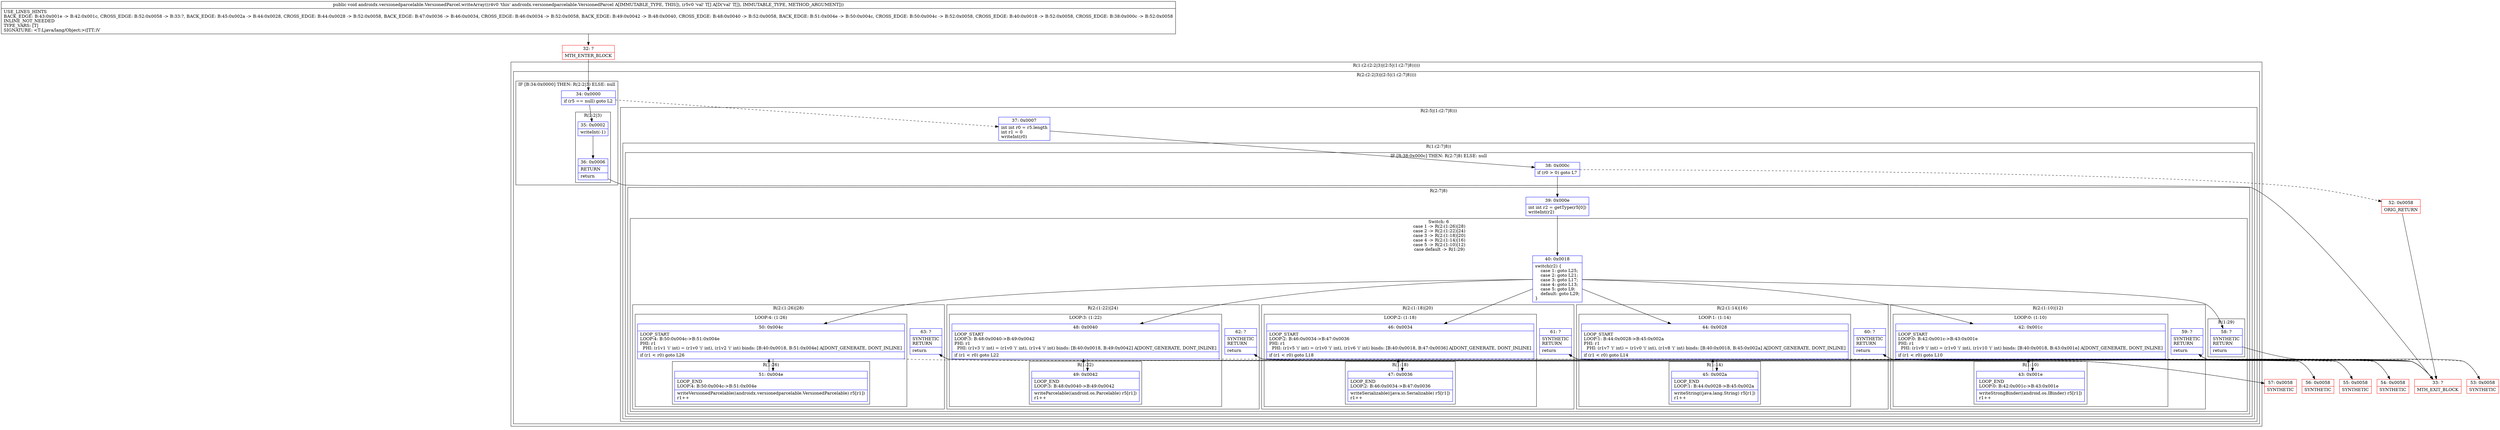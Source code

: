 digraph "CFG forandroidx.versionedparcelable.VersionedParcel.writeArray([Ljava\/lang\/Object;)V" {
subgraph cluster_Region_1953447455 {
label = "R(1:(2:(2:2|3)|(2:5|(1:(2:7|8)))))";
node [shape=record,color=blue];
subgraph cluster_Region_101318717 {
label = "R(2:(2:2|3)|(2:5|(1:(2:7|8))))";
node [shape=record,color=blue];
subgraph cluster_IfRegion_2021848489 {
label = "IF [B:34:0x0000] THEN: R(2:2|3) ELSE: null";
node [shape=record,color=blue];
Node_34 [shape=record,label="{34\:\ 0x0000|if (r5 == null) goto L2\l}"];
subgraph cluster_Region_1293752872 {
label = "R(2:2|3)";
node [shape=record,color=blue];
Node_35 [shape=record,label="{35\:\ 0x0002|writeInt(\-1)\l}"];
Node_36 [shape=record,label="{36\:\ 0x0006|RETURN\l|return\l}"];
}
}
subgraph cluster_Region_638807531 {
label = "R(2:5|(1:(2:7|8)))";
node [shape=record,color=blue];
Node_37 [shape=record,label="{37\:\ 0x0007|int int r0 = r5.length\lint r1 = 0\lwriteInt(r0)\l}"];
subgraph cluster_Region_1074743890 {
label = "R(1:(2:7|8))";
node [shape=record,color=blue];
subgraph cluster_IfRegion_976503520 {
label = "IF [B:38:0x000c] THEN: R(2:7|8) ELSE: null";
node [shape=record,color=blue];
Node_38 [shape=record,label="{38\:\ 0x000c|if (r0 \> 0) goto L7\l}"];
subgraph cluster_Region_892667385 {
label = "R(2:7|8)";
node [shape=record,color=blue];
Node_39 [shape=record,label="{39\:\ 0x000e|int int r2 = getType(r5[0])\lwriteInt(r2)\l}"];
subgraph cluster_SwitchRegion_856756925 {
label = "Switch: 6
 case 1 -> R(2:(1:26)|28)
 case 2 -> R(2:(1:22)|24)
 case 3 -> R(2:(1:18)|20)
 case 4 -> R(2:(1:14)|16)
 case 5 -> R(2:(1:10)|12)
 case default -> R(1:29)";
node [shape=record,color=blue];
Node_40 [shape=record,label="{40\:\ 0x0018|switch(r2) \{\l    case 1: goto L25;\l    case 2: goto L21;\l    case 3: goto L17;\l    case 4: goto L13;\l    case 5: goto L9;\l    default: goto L29;\l\}\l}"];
subgraph cluster_Region_382906758 {
label = "R(2:(1:26)|28)";
node [shape=record,color=blue];
subgraph cluster_LoopRegion_1612901716 {
label = "LOOP:4: (1:26)";
node [shape=record,color=blue];
Node_50 [shape=record,label="{50\:\ 0x004c|LOOP_START\lLOOP:4: B:50:0x004c\-\>B:51:0x004e\lPHI: r1 \l  PHI: (r1v1 'i' int) = (r1v0 'i' int), (r1v2 'i' int) binds: [B:40:0x0018, B:51:0x004e] A[DONT_GENERATE, DONT_INLINE]\l|if (r1 \< r0) goto L26\l}"];
subgraph cluster_Region_82261430 {
label = "R(1:26)";
node [shape=record,color=blue];
Node_51 [shape=record,label="{51\:\ 0x004e|LOOP_END\lLOOP:4: B:50:0x004c\-\>B:51:0x004e\l|writeVersionedParcelable((androidx.versionedparcelable.VersionedParcelable) r5[r1])\lr1++\l}"];
}
}
Node_63 [shape=record,label="{63\:\ ?|SYNTHETIC\lRETURN\l|return\l}"];
}
subgraph cluster_Region_2039619912 {
label = "R(2:(1:22)|24)";
node [shape=record,color=blue];
subgraph cluster_LoopRegion_1476056169 {
label = "LOOP:3: (1:22)";
node [shape=record,color=blue];
Node_48 [shape=record,label="{48\:\ 0x0040|LOOP_START\lLOOP:3: B:48:0x0040\-\>B:49:0x0042\lPHI: r1 \l  PHI: (r1v3 'i' int) = (r1v0 'i' int), (r1v4 'i' int) binds: [B:40:0x0018, B:49:0x0042] A[DONT_GENERATE, DONT_INLINE]\l|if (r1 \< r0) goto L22\l}"];
subgraph cluster_Region_844161973 {
label = "R(1:22)";
node [shape=record,color=blue];
Node_49 [shape=record,label="{49\:\ 0x0042|LOOP_END\lLOOP:3: B:48:0x0040\-\>B:49:0x0042\l|writeParcelable((android.os.Parcelable) r5[r1])\lr1++\l}"];
}
}
Node_62 [shape=record,label="{62\:\ ?|SYNTHETIC\lRETURN\l|return\l}"];
}
subgraph cluster_Region_1560000520 {
label = "R(2:(1:18)|20)";
node [shape=record,color=blue];
subgraph cluster_LoopRegion_1790678856 {
label = "LOOP:2: (1:18)";
node [shape=record,color=blue];
Node_46 [shape=record,label="{46\:\ 0x0034|LOOP_START\lLOOP:2: B:46:0x0034\-\>B:47:0x0036\lPHI: r1 \l  PHI: (r1v5 'i' int) = (r1v0 'i' int), (r1v6 'i' int) binds: [B:40:0x0018, B:47:0x0036] A[DONT_GENERATE, DONT_INLINE]\l|if (r1 \< r0) goto L18\l}"];
subgraph cluster_Region_1199061841 {
label = "R(1:18)";
node [shape=record,color=blue];
Node_47 [shape=record,label="{47\:\ 0x0036|LOOP_END\lLOOP:2: B:46:0x0034\-\>B:47:0x0036\l|writeSerializable((java.io.Serializable) r5[r1])\lr1++\l}"];
}
}
Node_61 [shape=record,label="{61\:\ ?|SYNTHETIC\lRETURN\l|return\l}"];
}
subgraph cluster_Region_1713120287 {
label = "R(2:(1:14)|16)";
node [shape=record,color=blue];
subgraph cluster_LoopRegion_1912667069 {
label = "LOOP:1: (1:14)";
node [shape=record,color=blue];
Node_44 [shape=record,label="{44\:\ 0x0028|LOOP_START\lLOOP:1: B:44:0x0028\-\>B:45:0x002a\lPHI: r1 \l  PHI: (r1v7 'i' int) = (r1v0 'i' int), (r1v8 'i' int) binds: [B:40:0x0018, B:45:0x002a] A[DONT_GENERATE, DONT_INLINE]\l|if (r1 \< r0) goto L14\l}"];
subgraph cluster_Region_1027263386 {
label = "R(1:14)";
node [shape=record,color=blue];
Node_45 [shape=record,label="{45\:\ 0x002a|LOOP_END\lLOOP:1: B:44:0x0028\-\>B:45:0x002a\l|writeString((java.lang.String) r5[r1])\lr1++\l}"];
}
}
Node_60 [shape=record,label="{60\:\ ?|SYNTHETIC\lRETURN\l|return\l}"];
}
subgraph cluster_Region_1707210715 {
label = "R(2:(1:10)|12)";
node [shape=record,color=blue];
subgraph cluster_LoopRegion_88072420 {
label = "LOOP:0: (1:10)";
node [shape=record,color=blue];
Node_42 [shape=record,label="{42\:\ 0x001c|LOOP_START\lLOOP:0: B:42:0x001c\-\>B:43:0x001e\lPHI: r1 \l  PHI: (r1v9 'i' int) = (r1v0 'i' int), (r1v10 'i' int) binds: [B:40:0x0018, B:43:0x001e] A[DONT_GENERATE, DONT_INLINE]\l|if (r1 \< r0) goto L10\l}"];
subgraph cluster_Region_5047054 {
label = "R(1:10)";
node [shape=record,color=blue];
Node_43 [shape=record,label="{43\:\ 0x001e|LOOP_END\lLOOP:0: B:42:0x001c\-\>B:43:0x001e\l|writeStrongBinder((android.os.IBinder) r5[r1])\lr1++\l}"];
}
}
Node_59 [shape=record,label="{59\:\ ?|SYNTHETIC\lRETURN\l|return\l}"];
}
subgraph cluster_Region_229708362 {
label = "R(1:29)";
node [shape=record,color=blue];
Node_58 [shape=record,label="{58\:\ ?|SYNTHETIC\lRETURN\l|return\l}"];
}
}
}
}
}
}
}
}
Node_32 [shape=record,color=red,label="{32\:\ ?|MTH_ENTER_BLOCK\l}"];
Node_33 [shape=record,color=red,label="{33\:\ ?|MTH_EXIT_BLOCK\l}"];
Node_53 [shape=record,color=red,label="{53\:\ 0x0058|SYNTHETIC\l}"];
Node_54 [shape=record,color=red,label="{54\:\ 0x0058|SYNTHETIC\l}"];
Node_55 [shape=record,color=red,label="{55\:\ 0x0058|SYNTHETIC\l}"];
Node_56 [shape=record,color=red,label="{56\:\ 0x0058|SYNTHETIC\l}"];
Node_57 [shape=record,color=red,label="{57\:\ 0x0058|SYNTHETIC\l}"];
Node_52 [shape=record,color=red,label="{52\:\ 0x0058|ORIG_RETURN\l}"];
MethodNode[shape=record,label="{public void androidx.versionedparcelable.VersionedParcel.writeArray((r4v0 'this' androidx.versionedparcelable.VersionedParcel A[IMMUTABLE_TYPE, THIS]), (r5v0 'val' T[] A[D('val' T[]), IMMUTABLE_TYPE, METHOD_ARGUMENT]))  | USE_LINES_HINTS\lBACK_EDGE: B:43:0x001e \-\> B:42:0x001c, CROSS_EDGE: B:52:0x0058 \-\> B:33:?, BACK_EDGE: B:45:0x002a \-\> B:44:0x0028, CROSS_EDGE: B:44:0x0028 \-\> B:52:0x0058, BACK_EDGE: B:47:0x0036 \-\> B:46:0x0034, CROSS_EDGE: B:46:0x0034 \-\> B:52:0x0058, BACK_EDGE: B:49:0x0042 \-\> B:48:0x0040, CROSS_EDGE: B:48:0x0040 \-\> B:52:0x0058, BACK_EDGE: B:51:0x004e \-\> B:50:0x004c, CROSS_EDGE: B:50:0x004c \-\> B:52:0x0058, CROSS_EDGE: B:40:0x0018 \-\> B:52:0x0058, CROSS_EDGE: B:38:0x000c \-\> B:52:0x0058\lINLINE_NOT_NEEDED\lTYPE_VARS: [T]\lSIGNATURE: \<T:Ljava\/lang\/Object;\>([TT;)V\l}"];
MethodNode -> Node_32;Node_34 -> Node_35;
Node_34 -> Node_37[style=dashed];
Node_35 -> Node_36;
Node_36 -> Node_33;
Node_37 -> Node_38;
Node_38 -> Node_39;
Node_38 -> Node_52[style=dashed];
Node_39 -> Node_40;
Node_40 -> Node_42;
Node_40 -> Node_44;
Node_40 -> Node_46;
Node_40 -> Node_48;
Node_40 -> Node_50;
Node_40 -> Node_58;
Node_50 -> Node_51;
Node_50 -> Node_57[style=dashed];
Node_51 -> Node_50;
Node_63 -> Node_33;
Node_48 -> Node_49;
Node_48 -> Node_56[style=dashed];
Node_49 -> Node_48;
Node_62 -> Node_33;
Node_46 -> Node_47;
Node_46 -> Node_55[style=dashed];
Node_47 -> Node_46;
Node_61 -> Node_33;
Node_44 -> Node_45;
Node_44 -> Node_54[style=dashed];
Node_45 -> Node_44;
Node_60 -> Node_33;
Node_42 -> Node_43;
Node_42 -> Node_53[style=dashed];
Node_43 -> Node_42;
Node_59 -> Node_33;
Node_58 -> Node_33;
Node_32 -> Node_34;
Node_53 -> Node_59;
Node_54 -> Node_60;
Node_55 -> Node_61;
Node_56 -> Node_62;
Node_57 -> Node_63;
Node_52 -> Node_33;
}

